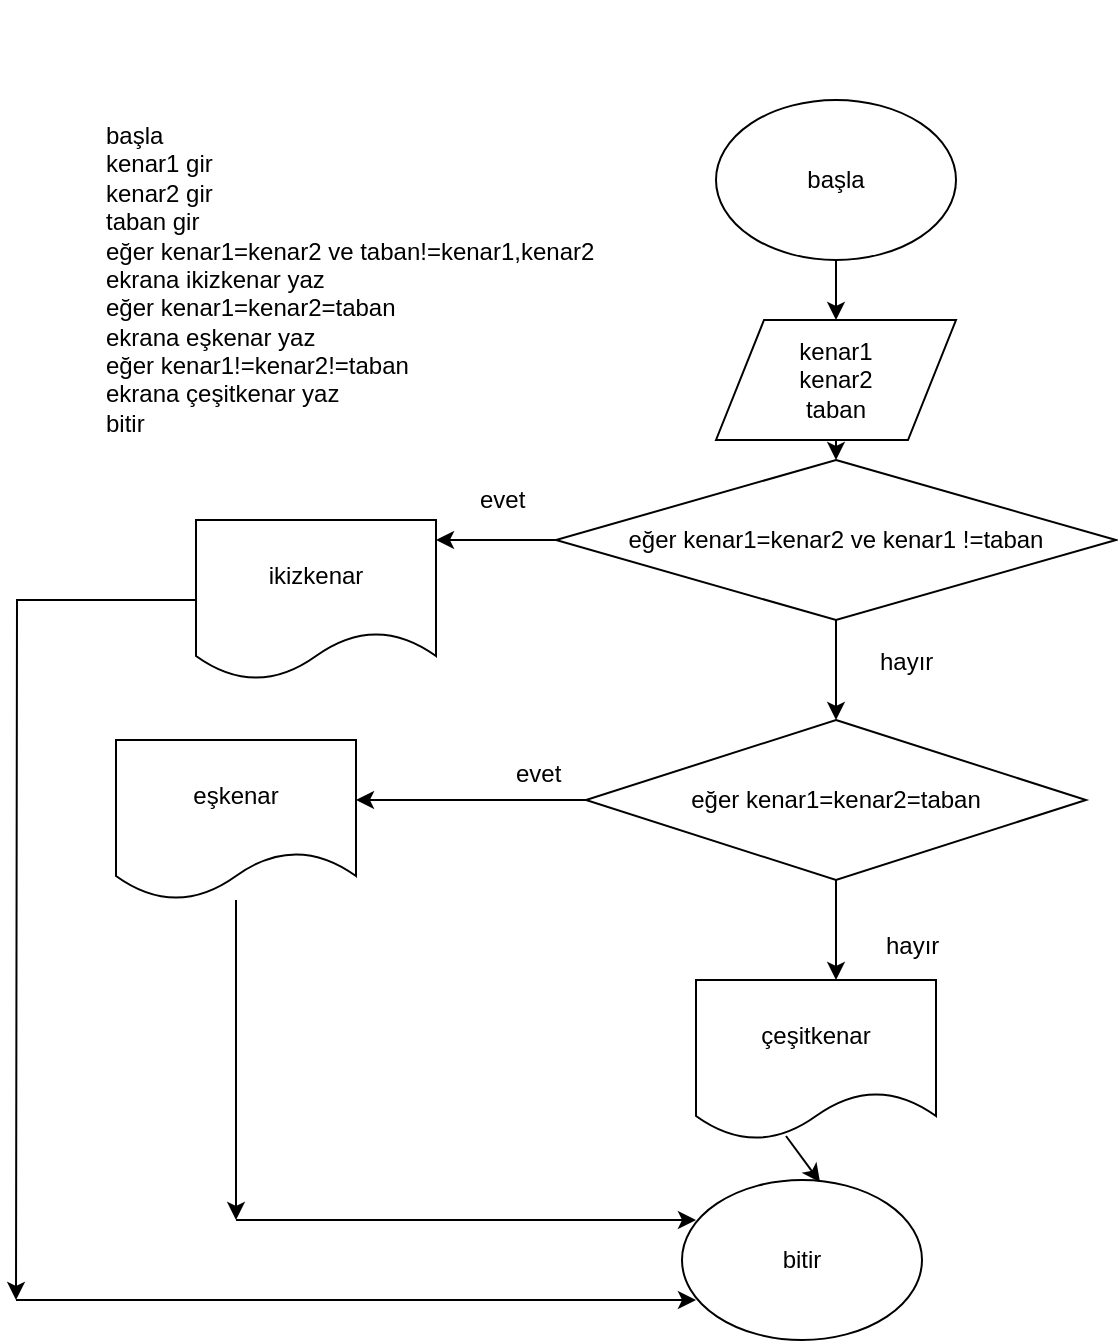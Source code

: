 <mxfile version="12.1.0" type="github" pages="1"><diagram id="YUoHyQ5ZGG8Tkt9OsRAl" name="Page-1"><mxGraphModel dx="1163" dy="624" grid="1" gridSize="10" guides="1" tooltips="1" connect="1" arrows="1" fold="1" page="1" pageScale="1" pageWidth="827" pageHeight="1169" math="0" shadow="0"><root><mxCell id="0"/><mxCell id="1" parent="0"/><mxCell id="T6EMxsj59stsNNY9QgxZ-1" value="&lt;h1&gt;&lt;br&gt;&lt;/h1&gt;&lt;div&gt;başla&lt;/div&gt;&lt;div&gt;kenar1 gir&lt;/div&gt;&lt;div&gt;kenar2 gir&lt;/div&gt;&lt;div&gt;taban gir&lt;/div&gt;&lt;div&gt;eğer kenar1=kenar2 ve taban!=kenar1,kenar2&lt;/div&gt;&lt;div&gt;ekrana ikizkenar yaz&lt;/div&gt;&lt;div&gt;eğer kenar1=kenar2=taban&lt;/div&gt;&lt;div&gt;ekrana eşkenar yaz&lt;/div&gt;&lt;div&gt;eğer kenar1!=kenar2!=taban&lt;/div&gt;&lt;div&gt;ekrana çeşitkenar yaz&lt;/div&gt;&lt;div&gt;bitir&lt;/div&gt;" style="text;html=1;strokeColor=none;fillColor=none;spacing=5;spacingTop=-20;whiteSpace=wrap;overflow=hidden;rounded=0;" vertex="1" parent="1"><mxGeometry x="80" y="50" width="260" height="220" as="geometry"/></mxCell><mxCell id="T6EMxsj59stsNNY9QgxZ-4" style="edgeStyle=orthogonalEdgeStyle;rounded=0;orthogonalLoop=1;jettySize=auto;html=1;" edge="1" parent="1" source="T6EMxsj59stsNNY9QgxZ-2" target="T6EMxsj59stsNNY9QgxZ-3"><mxGeometry relative="1" as="geometry"/></mxCell><mxCell id="T6EMxsj59stsNNY9QgxZ-2" value="başla" style="ellipse;whiteSpace=wrap;html=1;" vertex="1" parent="1"><mxGeometry x="390" y="90" width="120" height="80" as="geometry"/></mxCell><mxCell id="T6EMxsj59stsNNY9QgxZ-6" style="edgeStyle=orthogonalEdgeStyle;rounded=0;orthogonalLoop=1;jettySize=auto;html=1;exitX=0.5;exitY=1;exitDx=0;exitDy=0;entryX=0.5;entryY=0;entryDx=0;entryDy=0;" edge="1" parent="1" source="T6EMxsj59stsNNY9QgxZ-3" target="T6EMxsj59stsNNY9QgxZ-5"><mxGeometry relative="1" as="geometry"/></mxCell><mxCell id="T6EMxsj59stsNNY9QgxZ-3" value="kenar1&lt;br&gt;kenar2&lt;br&gt;taban" style="shape=parallelogram;perimeter=parallelogramPerimeter;whiteSpace=wrap;html=1;" vertex="1" parent="1"><mxGeometry x="390" y="200" width="120" height="60" as="geometry"/></mxCell><mxCell id="T6EMxsj59stsNNY9QgxZ-7" style="edgeStyle=orthogonalEdgeStyle;rounded=0;orthogonalLoop=1;jettySize=auto;html=1;exitX=0;exitY=0.5;exitDx=0;exitDy=0;" edge="1" parent="1" source="T6EMxsj59stsNNY9QgxZ-5"><mxGeometry relative="1" as="geometry"><mxPoint x="250" y="310" as="targetPoint"/></mxGeometry></mxCell><mxCell id="T6EMxsj59stsNNY9QgxZ-10" style="edgeStyle=orthogonalEdgeStyle;rounded=0;orthogonalLoop=1;jettySize=auto;html=1;exitX=0.5;exitY=1;exitDx=0;exitDy=0;" edge="1" parent="1" source="T6EMxsj59stsNNY9QgxZ-5"><mxGeometry relative="1" as="geometry"><mxPoint x="450" y="400" as="targetPoint"/></mxGeometry></mxCell><mxCell id="T6EMxsj59stsNNY9QgxZ-5" value="eğer kenar1=kenar2 ve kenar1 !=taban" style="rhombus;whiteSpace=wrap;html=1;" vertex="1" parent="1"><mxGeometry x="310" y="270" width="280" height="80" as="geometry"/></mxCell><mxCell id="T6EMxsj59stsNNY9QgxZ-19" style="edgeStyle=orthogonalEdgeStyle;rounded=0;orthogonalLoop=1;jettySize=auto;html=1;" edge="1" parent="1" source="T6EMxsj59stsNNY9QgxZ-8"><mxGeometry relative="1" as="geometry"><mxPoint x="40" y="690" as="targetPoint"/></mxGeometry></mxCell><mxCell id="T6EMxsj59stsNNY9QgxZ-8" value="ikizkenar" style="shape=document;whiteSpace=wrap;html=1;boundedLbl=1;" vertex="1" parent="1"><mxGeometry x="130" y="300" width="120" height="80" as="geometry"/></mxCell><mxCell id="T6EMxsj59stsNNY9QgxZ-9" value="evet" style="text;html=1;resizable=0;points=[];autosize=1;align=left;verticalAlign=top;spacingTop=-4;" vertex="1" parent="1"><mxGeometry x="270" y="280" width="40" height="20" as="geometry"/></mxCell><mxCell id="T6EMxsj59stsNNY9QgxZ-11" value="hayır" style="text;html=1;resizable=0;points=[];autosize=1;align=left;verticalAlign=top;spacingTop=-4;" vertex="1" parent="1"><mxGeometry x="470" y="361" width="40" height="20" as="geometry"/></mxCell><mxCell id="T6EMxsj59stsNNY9QgxZ-13" style="edgeStyle=orthogonalEdgeStyle;rounded=0;orthogonalLoop=1;jettySize=auto;html=1;exitX=0;exitY=0.5;exitDx=0;exitDy=0;" edge="1" parent="1" source="T6EMxsj59stsNNY9QgxZ-12"><mxGeometry relative="1" as="geometry"><mxPoint x="210" y="440" as="targetPoint"/></mxGeometry></mxCell><mxCell id="T6EMxsj59stsNNY9QgxZ-15" style="edgeStyle=orthogonalEdgeStyle;rounded=0;orthogonalLoop=1;jettySize=auto;html=1;exitX=0.5;exitY=1;exitDx=0;exitDy=0;" edge="1" parent="1" source="T6EMxsj59stsNNY9QgxZ-12"><mxGeometry relative="1" as="geometry"><mxPoint x="450" y="530" as="targetPoint"/></mxGeometry></mxCell><mxCell id="T6EMxsj59stsNNY9QgxZ-12" value="eğer kenar1=kenar2=taban" style="rhombus;whiteSpace=wrap;html=1;" vertex="1" parent="1"><mxGeometry x="325" y="400" width="250" height="80" as="geometry"/></mxCell><mxCell id="T6EMxsj59stsNNY9QgxZ-21" style="edgeStyle=orthogonalEdgeStyle;rounded=0;orthogonalLoop=1;jettySize=auto;html=1;" edge="1" parent="1" source="T6EMxsj59stsNNY9QgxZ-14"><mxGeometry relative="1" as="geometry"><mxPoint x="150" y="650" as="targetPoint"/></mxGeometry></mxCell><mxCell id="T6EMxsj59stsNNY9QgxZ-14" value="eşkenar" style="shape=document;whiteSpace=wrap;html=1;boundedLbl=1;" vertex="1" parent="1"><mxGeometry x="90" y="410" width="120" height="80" as="geometry"/></mxCell><mxCell id="T6EMxsj59stsNNY9QgxZ-16" value="hayır" style="text;html=1;resizable=0;points=[];autosize=1;align=left;verticalAlign=top;spacingTop=-4;" vertex="1" parent="1"><mxGeometry x="473" y="503" width="40" height="20" as="geometry"/></mxCell><mxCell id="T6EMxsj59stsNNY9QgxZ-18" value="çeşitkenar" style="shape=document;whiteSpace=wrap;html=1;boundedLbl=1;" vertex="1" parent="1"><mxGeometry x="380" y="530" width="120" height="80" as="geometry"/></mxCell><mxCell id="T6EMxsj59stsNNY9QgxZ-20" value="" style="endArrow=classic;html=1;" edge="1" parent="1"><mxGeometry width="50" height="50" relative="1" as="geometry"><mxPoint x="40" y="690" as="sourcePoint"/><mxPoint x="380" y="690" as="targetPoint"/></mxGeometry></mxCell><mxCell id="T6EMxsj59stsNNY9QgxZ-22" value="" style="endArrow=classic;html=1;" edge="1" parent="1"><mxGeometry width="50" height="50" relative="1" as="geometry"><mxPoint x="150" y="650" as="sourcePoint"/><mxPoint x="380" y="650" as="targetPoint"/></mxGeometry></mxCell><mxCell id="T6EMxsj59stsNNY9QgxZ-23" value="bitir" style="ellipse;whiteSpace=wrap;html=1;" vertex="1" parent="1"><mxGeometry x="373" y="630" width="120" height="80" as="geometry"/></mxCell><mxCell id="T6EMxsj59stsNNY9QgxZ-25" value="" style="endArrow=classic;html=1;" edge="1" parent="1" source="T6EMxsj59stsNNY9QgxZ-18"><mxGeometry width="50" height="50" relative="1" as="geometry"><mxPoint x="450" y="650" as="sourcePoint"/><mxPoint x="500" y="600" as="targetPoint"/></mxGeometry></mxCell><mxCell id="T6EMxsj59stsNNY9QgxZ-26" value="" style="endArrow=classic;html=1;exitX=0.375;exitY=0.975;exitDx=0;exitDy=0;exitPerimeter=0;entryX=0.575;entryY=0.013;entryDx=0;entryDy=0;entryPerimeter=0;" edge="1" parent="1" source="T6EMxsj59stsNNY9QgxZ-18" target="T6EMxsj59stsNNY9QgxZ-23"><mxGeometry width="50" height="50" relative="1" as="geometry"><mxPoint x="430" y="650" as="sourcePoint"/><mxPoint x="480" y="600" as="targetPoint"/></mxGeometry></mxCell><mxCell id="T6EMxsj59stsNNY9QgxZ-27" value="evet" style="text;html=1;resizable=0;points=[];autosize=1;align=left;verticalAlign=top;spacingTop=-4;" vertex="1" parent="1"><mxGeometry x="288" y="417" width="40" height="20" as="geometry"/></mxCell></root></mxGraphModel></diagram></mxfile>